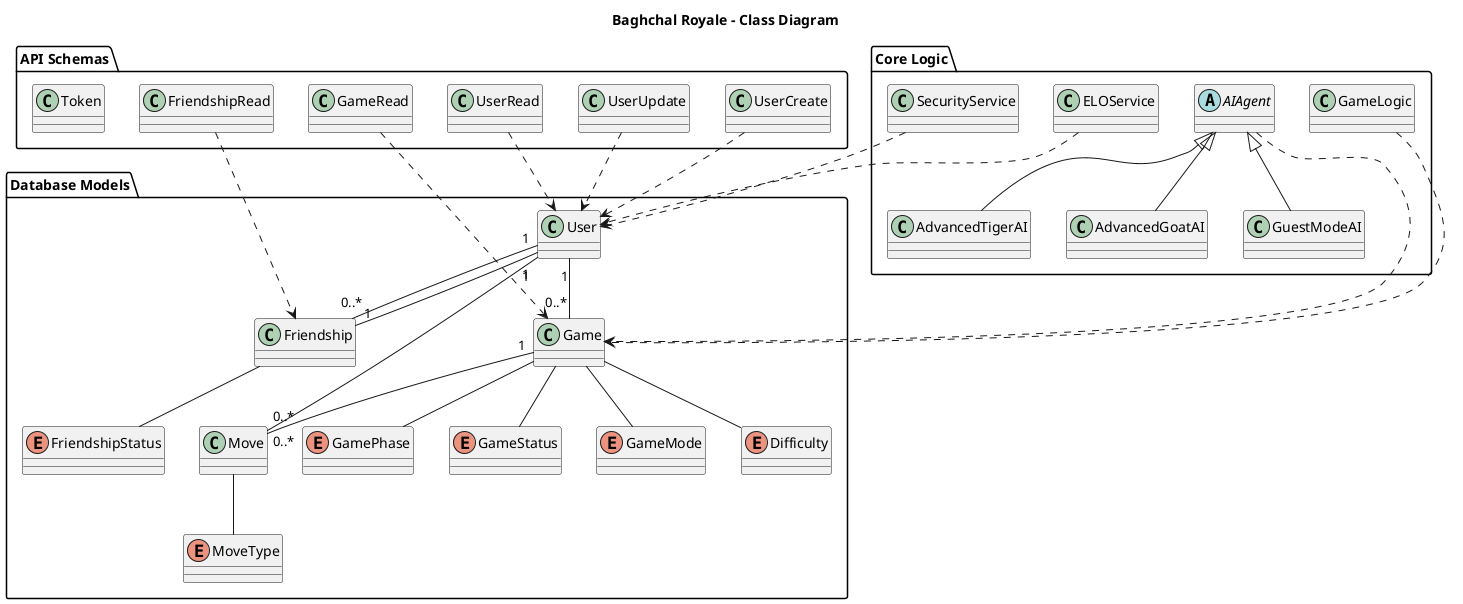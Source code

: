 @startuml
title Baghchal Royale - Class Diagram

package "Database Models" {
  class User
  class Game
  class Move
  class Friendship
  enum GamePhase
  enum GameStatus
  enum GameMode
  enum Difficulty
  enum MoveType
  enum FriendshipStatus
}

package "API Schemas" {
  class UserCreate
  class UserUpdate
  class UserRead
  class GameRead
  class FriendshipRead
  class Token
}

package "Core Logic" {
  class ELOService
  class GameLogic
  class SecurityService
  abstract class AIAgent
  class AdvancedTigerAI
  class AdvancedGoatAI
  class GuestModeAI
}

' Relationships
User "1" -- "0..*" Game
User "1" -- "0..*" Move
User "1" -- "0..*" Friendship

Game "1" -- "0..*" Move
Game -- GamePhase
Game -- GameStatus
Game -- GameMode
Game -- Difficulty

Move -- MoveType

Friendship -- FriendshipStatus
Friendship "1" -- "1" User

UserCreate ..> User
UserUpdate ..> User
UserRead ..> User
GameRead ..> Game
FriendshipRead ..> Friendship

ELOService ..> User
GameLogic ..> Game
SecurityService ..> User

AIAgent <|-- AdvancedTigerAI
AIAgent <|-- AdvancedGoatAI
AIAgent <|-- GuestModeAI
AIAgent ..> Game
@enduml